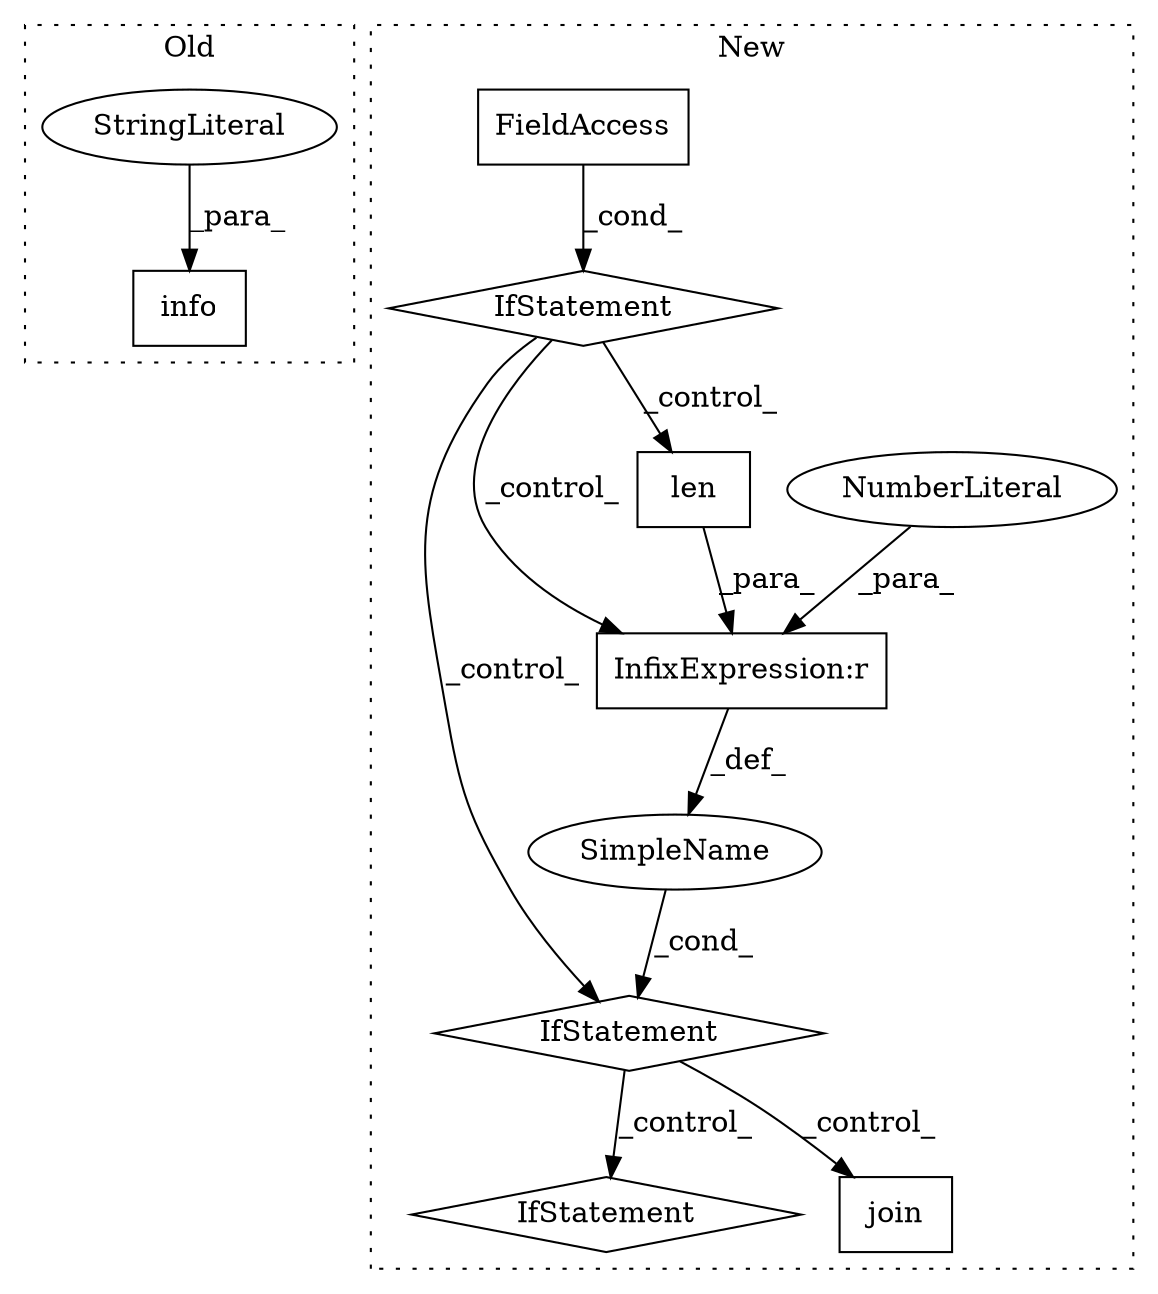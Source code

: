 digraph G {
subgraph cluster0 {
1 [label="info" a="32" s="3712,3739" l="5,1" shape="box"];
3 [label="StringLiteral" a="45" s="3717" l="22" shape="ellipse"];
label = "Old";
style="dotted";
}
subgraph cluster1 {
2 [label="IfStatement" a="25" s="4737,4765" l="4,2" shape="diamond"];
4 [label="InfixExpression:r" a="27" s="4761" l="3" shape="box"];
5 [label="NumberLiteral" a="34" s="4764" l="1" shape="ellipse"];
6 [label="len" a="32" s="4741,4760" l="4,1" shape="box"];
7 [label="IfStatement" a="25" s="4450,4472" l="4,2" shape="diamond"];
8 [label="FieldAccess" a="22" s="4454" l="18" shape="box"];
9 [label="IfStatement" a="25" s="4888" l="31" shape="diamond"];
10 [label="join" a="32" s="4969,4985" l="5,1" shape="box"];
11 [label="SimpleName" a="42" s="" l="" shape="ellipse"];
label = "New";
style="dotted";
}
2 -> 9 [label="_control_"];
2 -> 10 [label="_control_"];
3 -> 1 [label="_para_"];
4 -> 11 [label="_def_"];
5 -> 4 [label="_para_"];
6 -> 4 [label="_para_"];
7 -> 2 [label="_control_"];
7 -> 6 [label="_control_"];
7 -> 4 [label="_control_"];
8 -> 7 [label="_cond_"];
11 -> 2 [label="_cond_"];
}